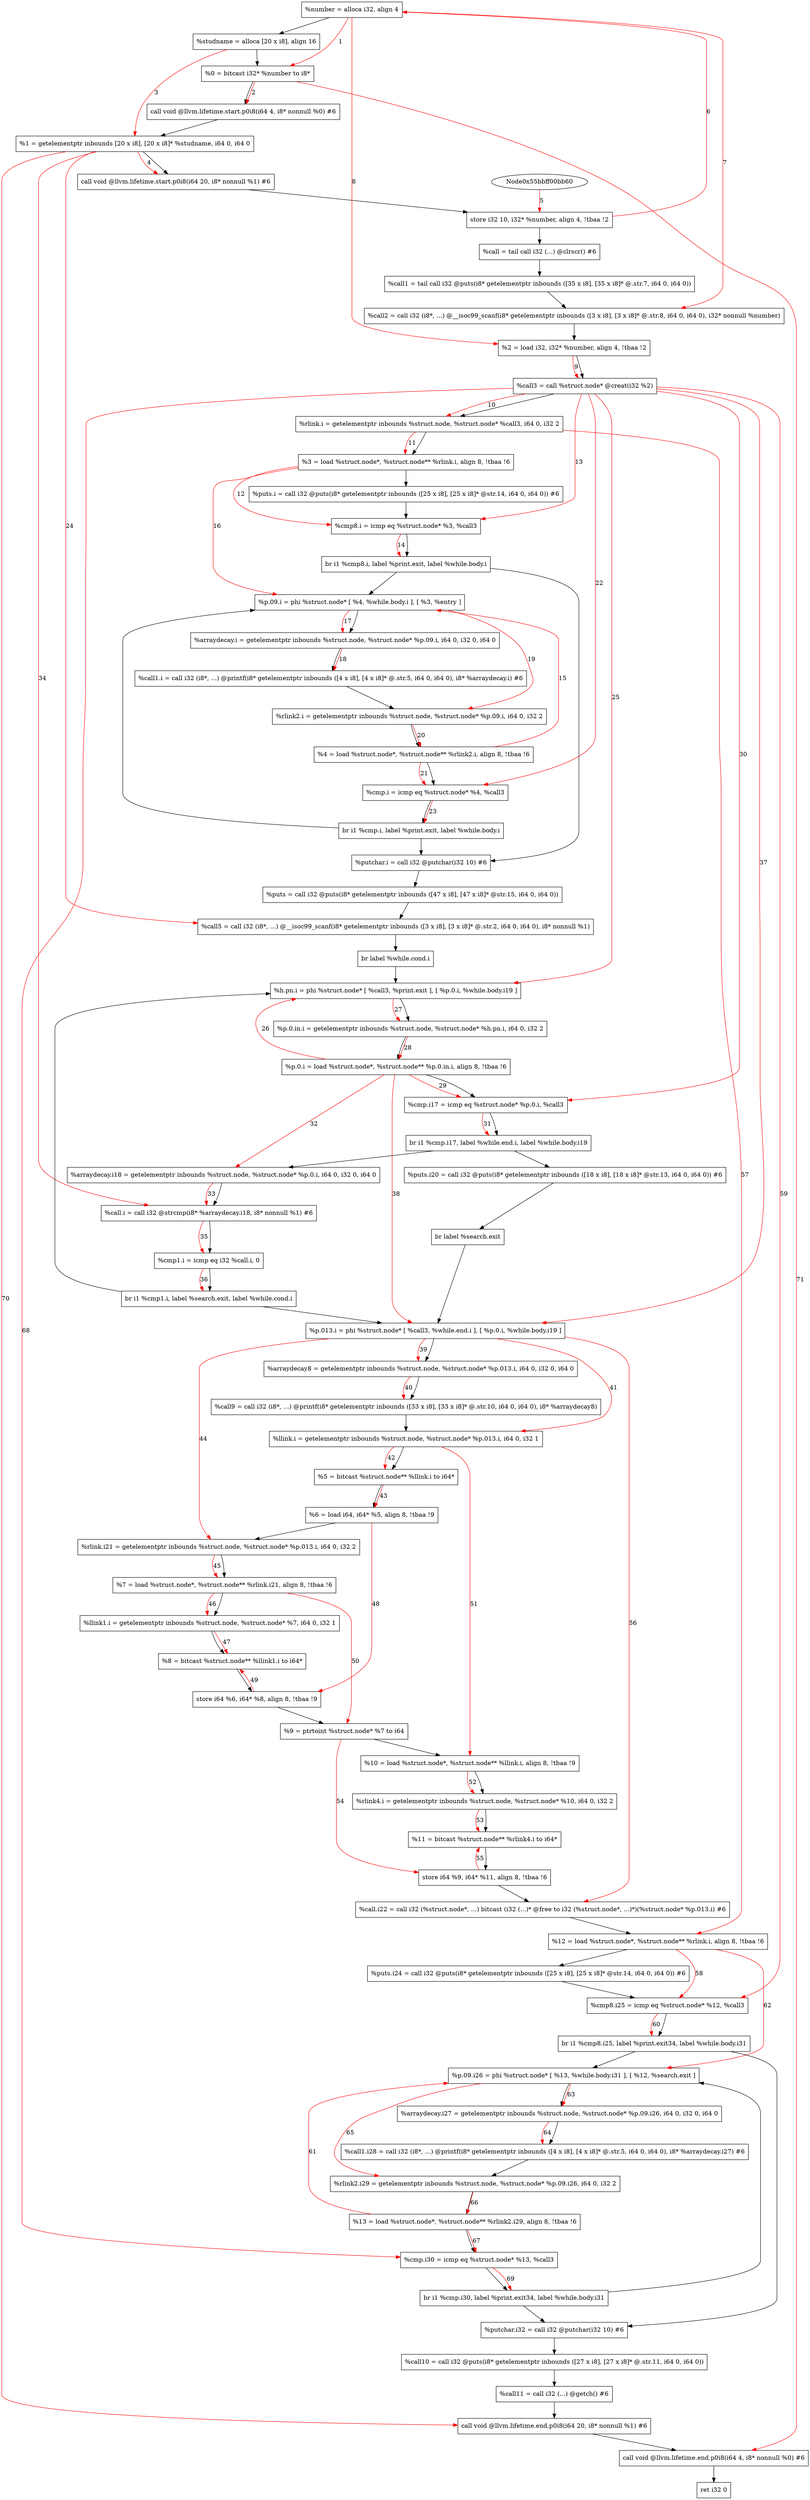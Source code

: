 digraph "CDFG for'main' function" {
	Node0x55bbff00d158[shape=record, label="  %number = alloca i32, align 4"]
	Node0x55bbff00d628[shape=record, label="  %studname = alloca [20 x i8], align 16"]
	Node0x55bbff00d6b8[shape=record, label="  %0 = bitcast i32* %number to i8*"]
	Node0x55bbff00d858[shape=record, label="  call void @llvm.lifetime.start.p0i8(i64 4, i8* nonnull %0) #6"]
	Node0x55bbff00d948[shape=record, label="  %1 = getelementptr inbounds [20 x i8], [20 x i8]* %studname, i64 0, i64 0"]
	Node0x55bbff00da38[shape=record, label="  call void @llvm.lifetime.start.p0i8(i64 20, i8* nonnull %1) #6"]
	Node0x55bbff00db10[shape=record, label="  store i32 10, i32* %number, align 4, !tbaa !2"]
	Node0x55bbff009398[shape=record, label="  %call = tail call i32 (...) @clrscr() #6"]
	Node0x55bbff009530[shape=record, label="  %call1 = tail call i32 @puts(i8* getelementptr inbounds ([35 x i8], [35 x i8]* @.str.7, i64 0, i64 0))"]
	Node0x55bbff0096b8[shape=record, label="  %call2 = call i32 (i8*, ...) @__isoc99_scanf(i8* getelementptr inbounds ([3 x i8], [3 x i8]* @.str.8, i64 0, i64 0), i32* nonnull %number)"]
	Node0x55bbff009778[shape=record, label="  %2 = load i32, i32* %number, align 4, !tbaa !2"]
	Node0x55bbff0097f0[shape=record, label="  %call3 = call %struct.node* @creat(i32 %2)"]
	Node0x55bbff0098d8[shape=record, label="  %rlink.i = getelementptr inbounds %struct.node, %struct.node* %call3, i64 0, i32 2"]
	Node0x55bbff009968[shape=record, label="  %3 = load %struct.node*, %struct.node** %rlink.i, align 8, !tbaa !6"]
	Node0x55bbff009a20[shape=record, label="  %puts.i = call i32 @puts(i8* getelementptr inbounds ([25 x i8], [25 x i8]* @str.14, i64 0, i64 0)) #6"]
	Node0x55bbff009af0[shape=record, label="  %cmp8.i = icmp eq %struct.node* %3, %call3"]
	Node0x55bbff00f568[shape=record, label="  br i1 %cmp8.i, label %print.exit, label %while.body.i"]
	Node0x55bbff00f628[shape=record, label="  %p.09.i = phi %struct.node* [ %4, %while.body.i ], [ %3, %entry ]"]
	Node0x55bbff00d570[shape=record, label="  %arraydecay.i = getelementptr inbounds %struct.node, %struct.node* %p.09.i, i64 0, i32 0, i64 0"]
	Node0x55bbff00f8e8[shape=record, label="  %call1.i = call i32 (i8*, ...) @printf(i8* getelementptr inbounds ([4 x i8], [4 x i8]* @.str.5, i64 0, i64 0), i8* %arraydecay.i) #6"]
	Node0x55bbff00f9f8[shape=record, label="  %rlink2.i = getelementptr inbounds %struct.node, %struct.node* %p.09.i, i64 0, i32 2"]
	Node0x55bbff00f4d8[shape=record, label="  %4 = load %struct.node*, %struct.node** %rlink2.i, align 8, !tbaa !6"]
	Node0x55bbff00fb00[shape=record, label="  %cmp.i = icmp eq %struct.node* %4, %call3"]
	Node0x55bbff00fba8[shape=record, label="  br i1 %cmp.i, label %print.exit, label %while.body.i"]
	Node0x55bbff00fc60[shape=record, label="  %putchar.i = call i32 @putchar(i32 10) #6"]
	Node0x55bbff00fdb0[shape=record, label="  %puts = call i32 @puts(i8* getelementptr inbounds ([47 x i8], [47 x i8]* @str.15, i64 0, i64 0))"]
	Node0x55bbff00feb8[shape=record, label="  %call5 = call i32 (i8*, ...) @__isoc99_scanf(i8* getelementptr inbounds ([3 x i8], [3 x i8]* @.str.2, i64 0, i64 0), i8* nonnull %1)"]
	Node0x55bbff00ffc8[shape=record, label="  br label %while.cond.i"]
	Node0x55bbff010148[shape=record, label="  %h.pn.i = phi %struct.node* [ %call3, %print.exit ], [ %p.0.i, %while.body.i19 ]"]
	Node0x55bbff010248[shape=record, label="  %p.0.in.i = getelementptr inbounds %struct.node, %struct.node* %h.pn.i, i64 0, i32 2"]
	Node0x55bbff0102e8[shape=record, label="  %p.0.i = load %struct.node*, %struct.node** %p.0.in.i, align 8, !tbaa !6"]
	Node0x55bbff010680[shape=record, label="  %cmp.i17 = icmp eq %struct.node* %p.0.i, %call3"]
	Node0x55bbff010778[shape=record, label="  br i1 %cmp.i17, label %while.end.i, label %while.body.i19"]
	Node0x55bbff010820[shape=record, label="  %arraydecay.i18 = getelementptr inbounds %struct.node, %struct.node* %p.0.i, i64 0, i32 0, i64 0"]
	Node0x55bbff010948[shape=record, label="  %call.i = call i32 @strcmp(i8* %arraydecay.i18, i8* nonnull %1) #6"]
	Node0x55bbff010a20[shape=record, label="  %cmp1.i = icmp eq i32 %call.i, 0"]
	Node0x55bbff010b28[shape=record, label="  br i1 %cmp1.i, label %search.exit, label %while.cond.i"]
	Node0x55bbff010be0[shape=record, label="  %puts.i20 = call i32 @puts(i8* getelementptr inbounds ([18 x i8], [18 x i8]* @str.13, i64 0, i64 0)) #6"]
	Node0x55bbff00f3f8[shape=record, label="  br label %search.exit"]
	Node0x55bbff010cb8[shape=record, label="  %p.013.i = phi %struct.node* [ %call3, %while.end.i ], [ %p.0.i, %while.body.i19 ]"]
	Node0x55bbff010db0[shape=record, label="  %arraydecay8 = getelementptr inbounds %struct.node, %struct.node* %p.013.i, i64 0, i32 0, i64 0"]
	Node0x55bbff010f18[shape=record, label="  %call9 = call i32 (i8*, ...) @printf(i8* getelementptr inbounds ([33 x i8], [33 x i8]* @.str.10, i64 0, i64 0), i8* %arraydecay8)"]
	Node0x55bbff011008[shape=record, label="  %llink.i = getelementptr inbounds %struct.node, %struct.node* %p.013.i, i64 0, i32 1"]
	Node0x55bbff0100f8[shape=record, label="  %5 = bitcast %struct.node** %llink.i to i64*"]
	Node0x55bbff011098[shape=record, label="  %6 = load i64, i64* %5, align 8, !tbaa !9"]
	Node0x55bbff011128[shape=record, label="  %rlink.i21 = getelementptr inbounds %struct.node, %struct.node* %p.013.i, i64 0, i32 2"]
	Node0x55bbff0111c8[shape=record, label="  %7 = load %struct.node*, %struct.node** %rlink.i21, align 8, !tbaa !6"]
	Node0x55bbff011258[shape=record, label="  %llink1.i = getelementptr inbounds %struct.node, %struct.node* %7, i64 0, i32 1"]
	Node0x55bbff0112f8[shape=record, label="  %8 = bitcast %struct.node** %llink1.i to i64*"]
	Node0x55bbff011400[shape=record, label="  store i64 %6, i64* %8, align 8, !tbaa !9"]
	Node0x55bbff011468[shape=record, label="  %9 = ptrtoint %struct.node* %7 to i64"]
	Node0x55bbff0114c8[shape=record, label="  %10 = load %struct.node*, %struct.node** %llink.i, align 8, !tbaa !9"]
	Node0x55bbff011558[shape=record, label="  %rlink4.i = getelementptr inbounds %struct.node, %struct.node* %10, i64 0, i32 2"]
	Node0x55bbff0115f8[shape=record, label="  %11 = bitcast %struct.node** %rlink4.i to i64*"]
	Node0x55bbff011670[shape=record, label="  store i64 %9, i64* %11, align 8, !tbaa !6"]
	Node0x55bbff011710[shape=record, label="  %call.i22 = call i32 (%struct.node*, ...) bitcast (i32 (...)* @free to i32 (%struct.node*, ...)*)(%struct.node* %p.013.i) #6"]
	Node0x55bbff0117c8[shape=record, label="  %12 = load %struct.node*, %struct.node** %rlink.i, align 8, !tbaa !6"]
	Node0x55bbff011860[shape=record, label="  %puts.i24 = call i32 @puts(i8* getelementptr inbounds ([25 x i8], [25 x i8]* @str.14, i64 0, i64 0)) #6"]
	Node0x55bbff011960[shape=record, label="  %cmp8.i25 = icmp eq %struct.node* %12, %call3"]
	Node0x55bbff011bd8[shape=record, label="  br i1 %cmp8.i25, label %print.exit34, label %while.body.i31"]
	Node0x55bbff011c58[shape=record, label="  %p.09.i26 = phi %struct.node* [ %13, %while.body.i31 ], [ %12, %search.exit ]"]
	Node0x55bbff011d80[shape=record, label="  %arraydecay.i27 = getelementptr inbounds %struct.node, %struct.node* %p.09.i26, i64 0, i32 0, i64 0"]
	Node0x55bbff011e48[shape=record, label="  %call1.i28 = call i32 (i8*, ...) @printf(i8* getelementptr inbounds ([4 x i8], [4 x i8]* @.str.5, i64 0, i64 0), i8* %arraydecay.i27) #6"]
	Node0x55bbff011f88[shape=record, label="  %rlink2.i29 = getelementptr inbounds %struct.node, %struct.node* %p.09.i26, i64 0, i32 2"]
	Node0x55bbff011b48[shape=record, label="  %13 = load %struct.node*, %struct.node** %rlink2.i29, align 8, !tbaa !6"]
	Node0x55bbff012040[shape=record, label="  %cmp.i30 = icmp eq %struct.node* %13, %call3"]
	Node0x55bbff0126e8[shape=record, label="  br i1 %cmp.i30, label %print.exit34, label %while.body.i31"]
	Node0x55bbff0127a0[shape=record, label="  %putchar.i32 = call i32 @putchar(i32 10) #6"]
	Node0x55bbff0128f0[shape=record, label="  %call10 = call i32 @puts(i8* getelementptr inbounds ([27 x i8], [27 x i8]* @.str.11, i64 0, i64 0))"]
	Node0x55bbff012aa8[shape=record, label="  %call11 = call i32 (...) @getch() #6"]
	Node0x55bbff012c78[shape=record, label="  call void @llvm.lifetime.end.p0i8(i64 20, i8* nonnull %1) #6"]
	Node0x55bbff012d88[shape=record, label="  call void @llvm.lifetime.end.p0i8(i64 4, i8* nonnull %0) #6"]
	Node0x55bbff012e48[shape=record, label="  ret i32 0"]
	Node0x55bbff00d158 -> Node0x55bbff00d628
	Node0x55bbff00d628 -> Node0x55bbff00d6b8
	Node0x55bbff00d6b8 -> Node0x55bbff00d858
	Node0x55bbff00d858 -> Node0x55bbff00d948
	Node0x55bbff00d948 -> Node0x55bbff00da38
	Node0x55bbff00da38 -> Node0x55bbff00db10
	Node0x55bbff00db10 -> Node0x55bbff009398
	Node0x55bbff009398 -> Node0x55bbff009530
	Node0x55bbff009530 -> Node0x55bbff0096b8
	Node0x55bbff0096b8 -> Node0x55bbff009778
	Node0x55bbff009778 -> Node0x55bbff0097f0
	Node0x55bbff0097f0 -> Node0x55bbff0098d8
	Node0x55bbff0098d8 -> Node0x55bbff009968
	Node0x55bbff009968 -> Node0x55bbff009a20
	Node0x55bbff009a20 -> Node0x55bbff009af0
	Node0x55bbff009af0 -> Node0x55bbff00f568
	Node0x55bbff00f568 -> Node0x55bbff00fc60
	Node0x55bbff00f568 -> Node0x55bbff00f628
	Node0x55bbff00f628 -> Node0x55bbff00d570
	Node0x55bbff00d570 -> Node0x55bbff00f8e8
	Node0x55bbff00f8e8 -> Node0x55bbff00f9f8
	Node0x55bbff00f9f8 -> Node0x55bbff00f4d8
	Node0x55bbff00f4d8 -> Node0x55bbff00fb00
	Node0x55bbff00fb00 -> Node0x55bbff00fba8
	Node0x55bbff00fba8 -> Node0x55bbff00fc60
	Node0x55bbff00fba8 -> Node0x55bbff00f628
	Node0x55bbff00fc60 -> Node0x55bbff00fdb0
	Node0x55bbff00fdb0 -> Node0x55bbff00feb8
	Node0x55bbff00feb8 -> Node0x55bbff00ffc8
	Node0x55bbff00ffc8 -> Node0x55bbff010148
	Node0x55bbff010148 -> Node0x55bbff010248
	Node0x55bbff010248 -> Node0x55bbff0102e8
	Node0x55bbff0102e8 -> Node0x55bbff010680
	Node0x55bbff010680 -> Node0x55bbff010778
	Node0x55bbff010778 -> Node0x55bbff010be0
	Node0x55bbff010778 -> Node0x55bbff010820
	Node0x55bbff010820 -> Node0x55bbff010948
	Node0x55bbff010948 -> Node0x55bbff010a20
	Node0x55bbff010a20 -> Node0x55bbff010b28
	Node0x55bbff010b28 -> Node0x55bbff010cb8
	Node0x55bbff010b28 -> Node0x55bbff010148
	Node0x55bbff010be0 -> Node0x55bbff00f3f8
	Node0x55bbff00f3f8 -> Node0x55bbff010cb8
	Node0x55bbff010cb8 -> Node0x55bbff010db0
	Node0x55bbff010db0 -> Node0x55bbff010f18
	Node0x55bbff010f18 -> Node0x55bbff011008
	Node0x55bbff011008 -> Node0x55bbff0100f8
	Node0x55bbff0100f8 -> Node0x55bbff011098
	Node0x55bbff011098 -> Node0x55bbff011128
	Node0x55bbff011128 -> Node0x55bbff0111c8
	Node0x55bbff0111c8 -> Node0x55bbff011258
	Node0x55bbff011258 -> Node0x55bbff0112f8
	Node0x55bbff0112f8 -> Node0x55bbff011400
	Node0x55bbff011400 -> Node0x55bbff011468
	Node0x55bbff011468 -> Node0x55bbff0114c8
	Node0x55bbff0114c8 -> Node0x55bbff011558
	Node0x55bbff011558 -> Node0x55bbff0115f8
	Node0x55bbff0115f8 -> Node0x55bbff011670
	Node0x55bbff011670 -> Node0x55bbff011710
	Node0x55bbff011710 -> Node0x55bbff0117c8
	Node0x55bbff0117c8 -> Node0x55bbff011860
	Node0x55bbff011860 -> Node0x55bbff011960
	Node0x55bbff011960 -> Node0x55bbff011bd8
	Node0x55bbff011bd8 -> Node0x55bbff0127a0
	Node0x55bbff011bd8 -> Node0x55bbff011c58
	Node0x55bbff011c58 -> Node0x55bbff011d80
	Node0x55bbff011d80 -> Node0x55bbff011e48
	Node0x55bbff011e48 -> Node0x55bbff011f88
	Node0x55bbff011f88 -> Node0x55bbff011b48
	Node0x55bbff011b48 -> Node0x55bbff012040
	Node0x55bbff012040 -> Node0x55bbff0126e8
	Node0x55bbff0126e8 -> Node0x55bbff0127a0
	Node0x55bbff0126e8 -> Node0x55bbff011c58
	Node0x55bbff0127a0 -> Node0x55bbff0128f0
	Node0x55bbff0128f0 -> Node0x55bbff012aa8
	Node0x55bbff012aa8 -> Node0x55bbff012c78
	Node0x55bbff012c78 -> Node0x55bbff012d88
	Node0x55bbff012d88 -> Node0x55bbff012e48
edge [color=red]
	Node0x55bbff00d158 -> Node0x55bbff00d6b8[label="1"]
	Node0x55bbff00d6b8 -> Node0x55bbff00d858[label="2"]
	Node0x55bbff00d628 -> Node0x55bbff00d948[label="3"]
	Node0x55bbff00d948 -> Node0x55bbff00da38[label="4"]
	Node0x55bbff00bb60 -> Node0x55bbff00db10[label="5"]
	Node0x55bbff00db10 -> Node0x55bbff00d158[label="6"]
	Node0x55bbff00d158 -> Node0x55bbff0096b8[label="7"]
	Node0x55bbff00d158 -> Node0x55bbff009778[label="8"]
	Node0x55bbff009778 -> Node0x55bbff0097f0[label="9"]
	Node0x55bbff0097f0 -> Node0x55bbff0098d8[label="10"]
	Node0x55bbff0098d8 -> Node0x55bbff009968[label="11"]
	Node0x55bbff009968 -> Node0x55bbff009af0[label="12"]
	Node0x55bbff0097f0 -> Node0x55bbff009af0[label="13"]
	Node0x55bbff009af0 -> Node0x55bbff00f568[label="14"]
	Node0x55bbff00f4d8 -> Node0x55bbff00f628[label="15"]
	Node0x55bbff009968 -> Node0x55bbff00f628[label="16"]
	Node0x55bbff00f628 -> Node0x55bbff00d570[label="17"]
	Node0x55bbff00d570 -> Node0x55bbff00f8e8[label="18"]
	Node0x55bbff00f628 -> Node0x55bbff00f9f8[label="19"]
	Node0x55bbff00f9f8 -> Node0x55bbff00f4d8[label="20"]
	Node0x55bbff00f4d8 -> Node0x55bbff00fb00[label="21"]
	Node0x55bbff0097f0 -> Node0x55bbff00fb00[label="22"]
	Node0x55bbff00fb00 -> Node0x55bbff00fba8[label="23"]
	Node0x55bbff00d948 -> Node0x55bbff00feb8[label="24"]
	Node0x55bbff0097f0 -> Node0x55bbff010148[label="25"]
	Node0x55bbff0102e8 -> Node0x55bbff010148[label="26"]
	Node0x55bbff010148 -> Node0x55bbff010248[label="27"]
	Node0x55bbff010248 -> Node0x55bbff0102e8[label="28"]
	Node0x55bbff0102e8 -> Node0x55bbff010680[label="29"]
	Node0x55bbff0097f0 -> Node0x55bbff010680[label="30"]
	Node0x55bbff010680 -> Node0x55bbff010778[label="31"]
	Node0x55bbff0102e8 -> Node0x55bbff010820[label="32"]
	Node0x55bbff010820 -> Node0x55bbff010948[label="33"]
	Node0x55bbff00d948 -> Node0x55bbff010948[label="34"]
	Node0x55bbff010948 -> Node0x55bbff010a20[label="35"]
	Node0x55bbff010a20 -> Node0x55bbff010b28[label="36"]
	Node0x55bbff0097f0 -> Node0x55bbff010cb8[label="37"]
	Node0x55bbff0102e8 -> Node0x55bbff010cb8[label="38"]
	Node0x55bbff010cb8 -> Node0x55bbff010db0[label="39"]
	Node0x55bbff010db0 -> Node0x55bbff010f18[label="40"]
	Node0x55bbff010cb8 -> Node0x55bbff011008[label="41"]
	Node0x55bbff011008 -> Node0x55bbff0100f8[label="42"]
	Node0x55bbff0100f8 -> Node0x55bbff011098[label="43"]
	Node0x55bbff010cb8 -> Node0x55bbff011128[label="44"]
	Node0x55bbff011128 -> Node0x55bbff0111c8[label="45"]
	Node0x55bbff0111c8 -> Node0x55bbff011258[label="46"]
	Node0x55bbff011258 -> Node0x55bbff0112f8[label="47"]
	Node0x55bbff011098 -> Node0x55bbff011400[label="48"]
	Node0x55bbff011400 -> Node0x55bbff0112f8[label="49"]
	Node0x55bbff0111c8 -> Node0x55bbff011468[label="50"]
	Node0x55bbff011008 -> Node0x55bbff0114c8[label="51"]
	Node0x55bbff0114c8 -> Node0x55bbff011558[label="52"]
	Node0x55bbff011558 -> Node0x55bbff0115f8[label="53"]
	Node0x55bbff011468 -> Node0x55bbff011670[label="54"]
	Node0x55bbff011670 -> Node0x55bbff0115f8[label="55"]
	Node0x55bbff010cb8 -> Node0x55bbff011710[label="56"]
	Node0x55bbff0098d8 -> Node0x55bbff0117c8[label="57"]
	Node0x55bbff0117c8 -> Node0x55bbff011960[label="58"]
	Node0x55bbff0097f0 -> Node0x55bbff011960[label="59"]
	Node0x55bbff011960 -> Node0x55bbff011bd8[label="60"]
	Node0x55bbff011b48 -> Node0x55bbff011c58[label="61"]
	Node0x55bbff0117c8 -> Node0x55bbff011c58[label="62"]
	Node0x55bbff011c58 -> Node0x55bbff011d80[label="63"]
	Node0x55bbff011d80 -> Node0x55bbff011e48[label="64"]
	Node0x55bbff011c58 -> Node0x55bbff011f88[label="65"]
	Node0x55bbff011f88 -> Node0x55bbff011b48[label="66"]
	Node0x55bbff011b48 -> Node0x55bbff012040[label="67"]
	Node0x55bbff0097f0 -> Node0x55bbff012040[label="68"]
	Node0x55bbff012040 -> Node0x55bbff0126e8[label="69"]
	Node0x55bbff00d948 -> Node0x55bbff012c78[label="70"]
	Node0x55bbff00d6b8 -> Node0x55bbff012d88[label="71"]
}
